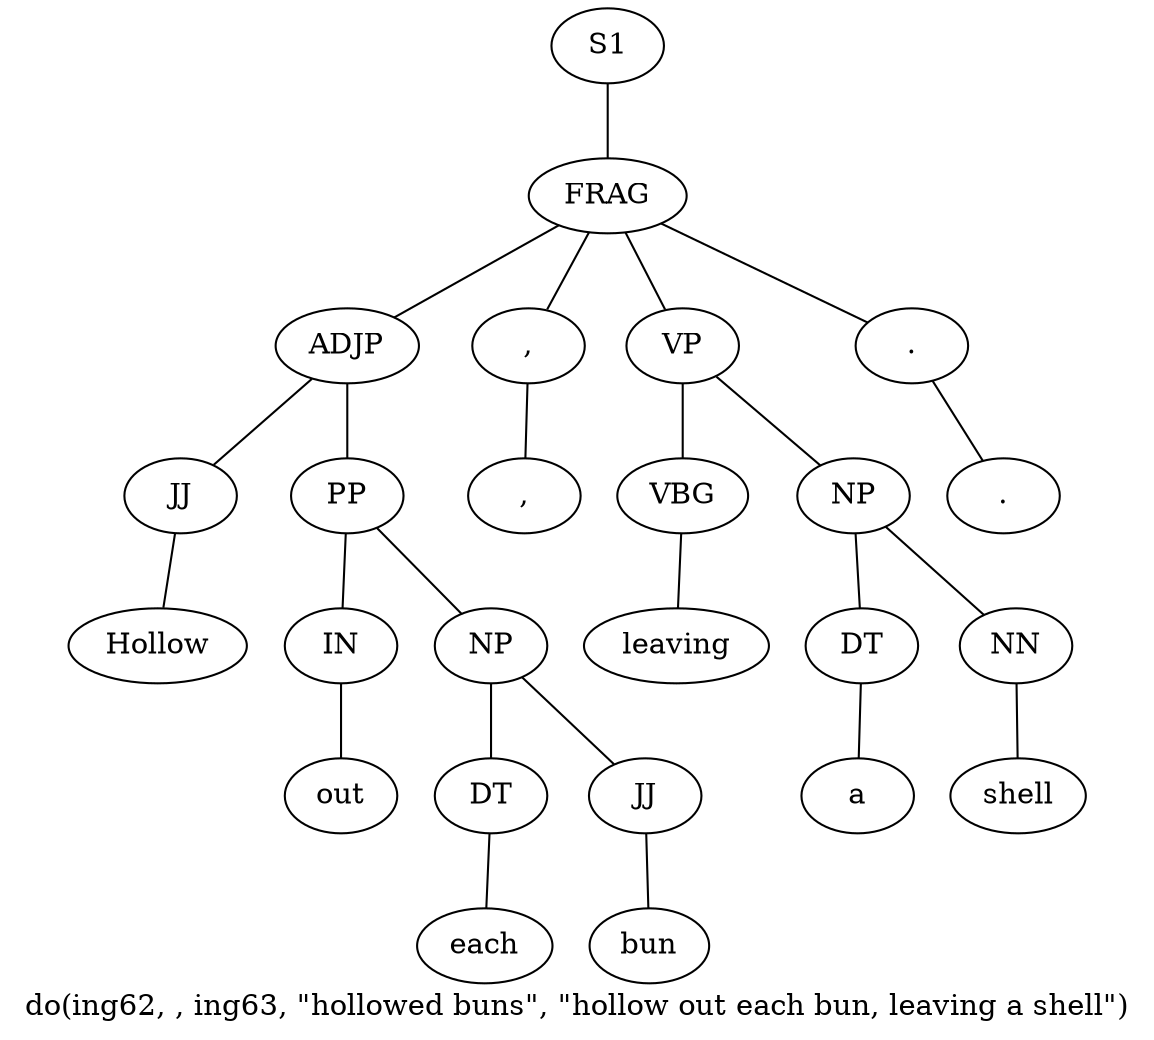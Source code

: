 graph SyntaxGraph {
	label = "do(ing62, , ing63, \"hollowed buns\", \"hollow out each bun, leaving a shell\")";
	Node0 [label="S1"];
	Node1 [label="FRAG"];
	Node2 [label="ADJP"];
	Node3 [label="JJ"];
	Node4 [label="Hollow"];
	Node5 [label="PP"];
	Node6 [label="IN"];
	Node7 [label="out"];
	Node8 [label="NP"];
	Node9 [label="DT"];
	Node10 [label="each"];
	Node11 [label="JJ"];
	Node12 [label="bun"];
	Node13 [label=","];
	Node14 [label=","];
	Node15 [label="VP"];
	Node16 [label="VBG"];
	Node17 [label="leaving"];
	Node18 [label="NP"];
	Node19 [label="DT"];
	Node20 [label="a"];
	Node21 [label="NN"];
	Node22 [label="shell"];
	Node23 [label="."];
	Node24 [label="."];

	Node0 -- Node1;
	Node1 -- Node2;
	Node1 -- Node13;
	Node1 -- Node15;
	Node1 -- Node23;
	Node2 -- Node3;
	Node2 -- Node5;
	Node3 -- Node4;
	Node5 -- Node6;
	Node5 -- Node8;
	Node6 -- Node7;
	Node8 -- Node9;
	Node8 -- Node11;
	Node9 -- Node10;
	Node11 -- Node12;
	Node13 -- Node14;
	Node15 -- Node16;
	Node15 -- Node18;
	Node16 -- Node17;
	Node18 -- Node19;
	Node18 -- Node21;
	Node19 -- Node20;
	Node21 -- Node22;
	Node23 -- Node24;
}